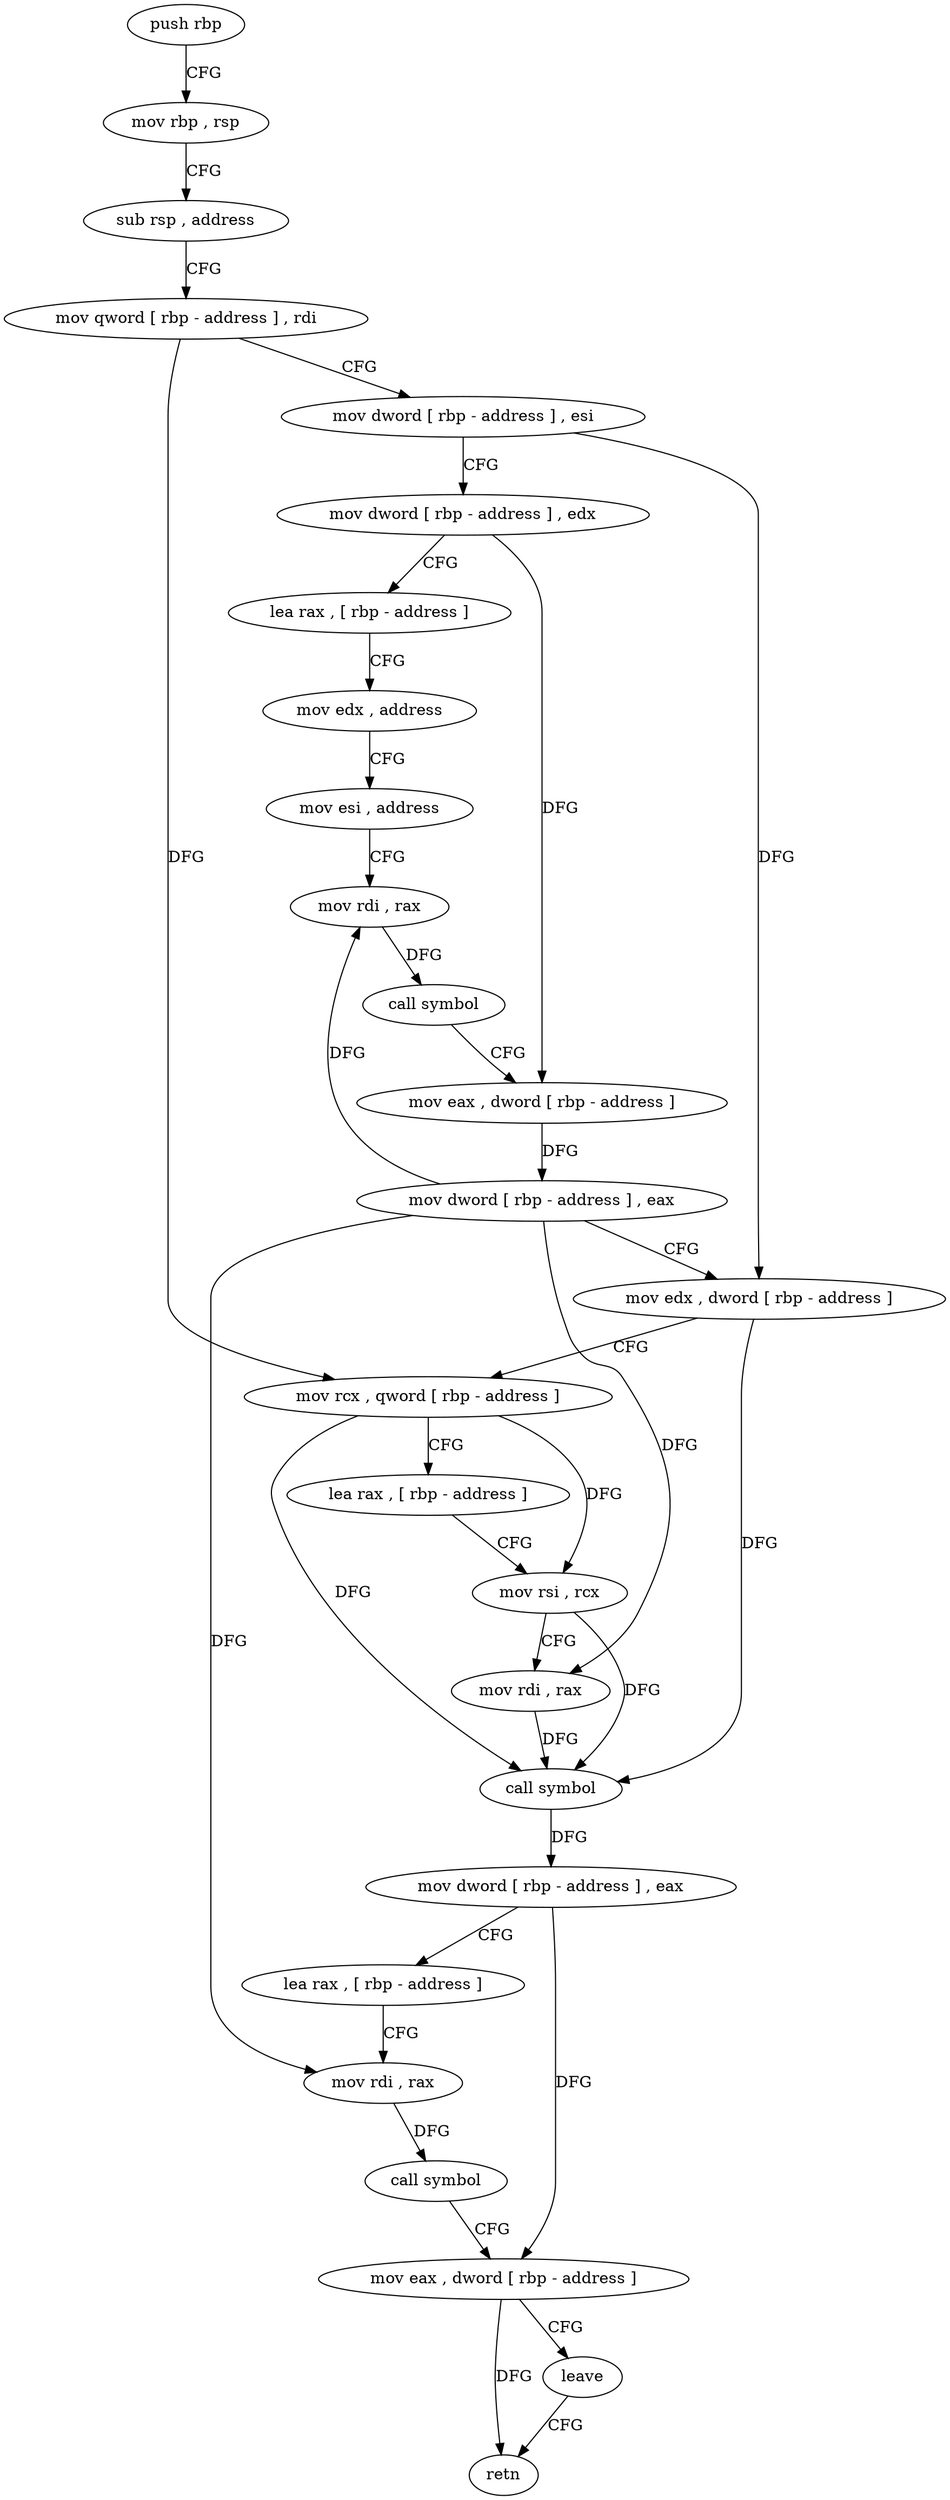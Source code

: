 digraph "func" {
"279556" [label = "push rbp" ]
"279557" [label = "mov rbp , rsp" ]
"279560" [label = "sub rsp , address" ]
"279564" [label = "mov qword [ rbp - address ] , rdi" ]
"279568" [label = "mov dword [ rbp - address ] , esi" ]
"279571" [label = "mov dword [ rbp - address ] , edx" ]
"279574" [label = "lea rax , [ rbp - address ]" ]
"279578" [label = "mov edx , address" ]
"279583" [label = "mov esi , address" ]
"279588" [label = "mov rdi , rax" ]
"279591" [label = "call symbol" ]
"279596" [label = "mov eax , dword [ rbp - address ]" ]
"279599" [label = "mov dword [ rbp - address ] , eax" ]
"279602" [label = "mov edx , dword [ rbp - address ]" ]
"279605" [label = "mov rcx , qword [ rbp - address ]" ]
"279609" [label = "lea rax , [ rbp - address ]" ]
"279613" [label = "mov rsi , rcx" ]
"279616" [label = "mov rdi , rax" ]
"279619" [label = "call symbol" ]
"279624" [label = "mov dword [ rbp - address ] , eax" ]
"279627" [label = "lea rax , [ rbp - address ]" ]
"279631" [label = "mov rdi , rax" ]
"279634" [label = "call symbol" ]
"279639" [label = "mov eax , dword [ rbp - address ]" ]
"279642" [label = "leave" ]
"279643" [label = "retn" ]
"279556" -> "279557" [ label = "CFG" ]
"279557" -> "279560" [ label = "CFG" ]
"279560" -> "279564" [ label = "CFG" ]
"279564" -> "279568" [ label = "CFG" ]
"279564" -> "279605" [ label = "DFG" ]
"279568" -> "279571" [ label = "CFG" ]
"279568" -> "279602" [ label = "DFG" ]
"279571" -> "279574" [ label = "CFG" ]
"279571" -> "279596" [ label = "DFG" ]
"279574" -> "279578" [ label = "CFG" ]
"279578" -> "279583" [ label = "CFG" ]
"279583" -> "279588" [ label = "CFG" ]
"279588" -> "279591" [ label = "DFG" ]
"279591" -> "279596" [ label = "CFG" ]
"279596" -> "279599" [ label = "DFG" ]
"279599" -> "279602" [ label = "CFG" ]
"279599" -> "279588" [ label = "DFG" ]
"279599" -> "279616" [ label = "DFG" ]
"279599" -> "279631" [ label = "DFG" ]
"279602" -> "279605" [ label = "CFG" ]
"279602" -> "279619" [ label = "DFG" ]
"279605" -> "279609" [ label = "CFG" ]
"279605" -> "279613" [ label = "DFG" ]
"279605" -> "279619" [ label = "DFG" ]
"279609" -> "279613" [ label = "CFG" ]
"279613" -> "279616" [ label = "CFG" ]
"279613" -> "279619" [ label = "DFG" ]
"279616" -> "279619" [ label = "DFG" ]
"279619" -> "279624" [ label = "DFG" ]
"279624" -> "279627" [ label = "CFG" ]
"279624" -> "279639" [ label = "DFG" ]
"279627" -> "279631" [ label = "CFG" ]
"279631" -> "279634" [ label = "DFG" ]
"279634" -> "279639" [ label = "CFG" ]
"279639" -> "279642" [ label = "CFG" ]
"279639" -> "279643" [ label = "DFG" ]
"279642" -> "279643" [ label = "CFG" ]
}
